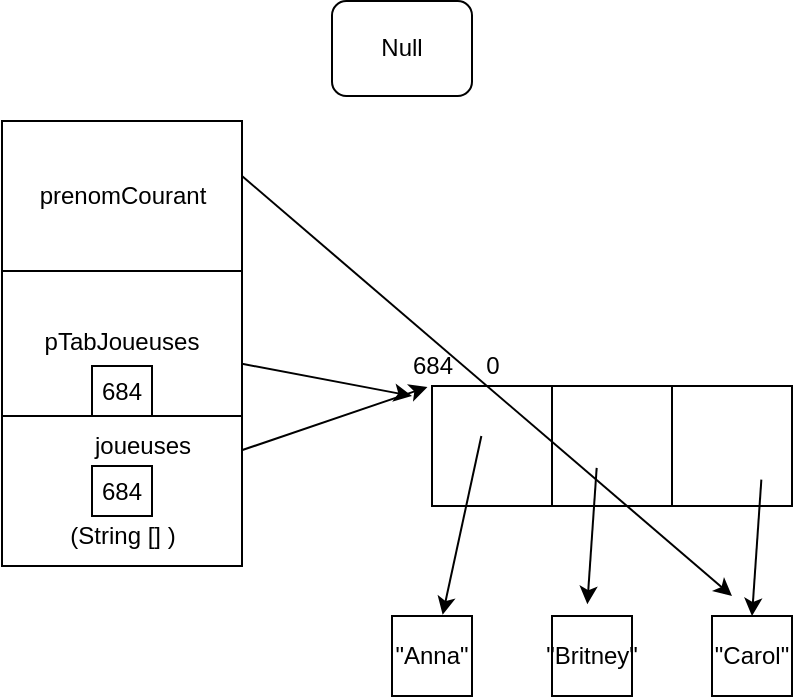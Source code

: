 <mxfile version="14.7.7" type="device"><diagram id="aKiOXQVArOaPSTTGVEsh" name="Page-1"><mxGraphModel dx="594" dy="330" grid="1" gridSize="10" guides="1" tooltips="1" connect="1" arrows="1" fold="1" page="1" pageScale="1" pageWidth="827" pageHeight="1169" math="0" shadow="0"><root><mxCell id="0"/><mxCell id="1" parent="0"/><mxCell id="xJWlMjCIzE6MmAoY6h1f-20" value="" style="rounded=0;whiteSpace=wrap;html=1;" vertex="1" parent="1"><mxGeometry x="320" y="255" width="60" height="60" as="geometry"/></mxCell><mxCell id="xJWlMjCIzE6MmAoY6h1f-21" value="" style="rounded=0;whiteSpace=wrap;html=1;" vertex="1" parent="1"><mxGeometry x="380" y="255" width="60" height="60" as="geometry"/></mxCell><mxCell id="xJWlMjCIzE6MmAoY6h1f-22" value="" style="rounded=0;whiteSpace=wrap;html=1;" vertex="1" parent="1"><mxGeometry x="440" y="255" width="60" height="60" as="geometry"/></mxCell><mxCell id="xJWlMjCIzE6MmAoY6h1f-23" value="684" style="text;html=1;align=center;verticalAlign=middle;resizable=0;points=[];autosize=1;strokeColor=none;" vertex="1" parent="1"><mxGeometry x="300" y="235" width="40" height="20" as="geometry"/></mxCell><mxCell id="xJWlMjCIzE6MmAoY6h1f-24" value="" style="endArrow=classic;html=1;entryX=0.443;entryY=1.026;entryDx=0;entryDy=0;entryPerimeter=0;" edge="1" parent="1" source="xJWlMjCIzE6MmAoY6h1f-18" target="xJWlMjCIzE6MmAoY6h1f-23"><mxGeometry width="50" height="50" relative="1" as="geometry"><mxPoint x="240" y="320" as="sourcePoint"/><mxPoint x="290" y="270" as="targetPoint"/></mxGeometry></mxCell><mxCell id="xJWlMjCIzE6MmAoY6h1f-25" value="&quot;Anna&quot;" style="rounded=0;whiteSpace=wrap;html=1;" vertex="1" parent="1"><mxGeometry x="300" y="370" width="40" height="40" as="geometry"/></mxCell><mxCell id="xJWlMjCIzE6MmAoY6h1f-29" value="0" style="text;html=1;align=center;verticalAlign=middle;resizable=0;points=[];autosize=1;strokeColor=none;" vertex="1" parent="1"><mxGeometry x="340" y="235" width="20" height="20" as="geometry"/></mxCell><mxCell id="xJWlMjCIzE6MmAoY6h1f-30" value="&quot;Britney&quot;" style="rounded=0;whiteSpace=wrap;html=1;" vertex="1" parent="1"><mxGeometry x="380" y="370" width="40" height="40" as="geometry"/></mxCell><mxCell id="xJWlMjCIzE6MmAoY6h1f-31" value="&quot;Carol&quot;" style="rounded=0;whiteSpace=wrap;html=1;" vertex="1" parent="1"><mxGeometry x="460" y="370" width="40" height="40" as="geometry"/></mxCell><mxCell id="xJWlMjCIzE6MmAoY6h1f-32" value="" style="endArrow=classic;html=1;entryX=0.5;entryY=0;entryDx=0;entryDy=0;" edge="1" parent="1" target="xJWlMjCIzE6MmAoY6h1f-31"><mxGeometry width="50" height="50" relative="1" as="geometry"><mxPoint x="484.682" y="301.82" as="sourcePoint"/><mxPoint x="475.31" y="358.18" as="targetPoint"/></mxGeometry></mxCell><mxCell id="xJWlMjCIzE6MmAoY6h1f-33" value="" style="endArrow=classic;html=1;entryX=0.5;entryY=0;entryDx=0;entryDy=0;" edge="1" parent="1"><mxGeometry width="50" height="50" relative="1" as="geometry"><mxPoint x="402.342" y="295.91" as="sourcePoint"/><mxPoint x="397.66" y="364.09" as="targetPoint"/></mxGeometry></mxCell><mxCell id="xJWlMjCIzE6MmAoY6h1f-34" value="" style="endArrow=classic;html=1;entryX=0.633;entryY=-0.017;entryDx=0;entryDy=0;entryPerimeter=0;" edge="1" parent="1" target="xJWlMjCIzE6MmAoY6h1f-25"><mxGeometry width="50" height="50" relative="1" as="geometry"><mxPoint x="344.682" y="280.0" as="sourcePoint"/><mxPoint x="340" y="348.18" as="targetPoint"/></mxGeometry></mxCell><mxCell id="xJWlMjCIzE6MmAoY6h1f-61" value="" style="rounded=0;whiteSpace=wrap;html=1;" vertex="1" parent="1"><mxGeometry x="105" y="270" width="120" height="75" as="geometry"/></mxCell><mxCell id="xJWlMjCIzE6MmAoY6h1f-17" value="joueuses" style="text;html=1;align=center;verticalAlign=middle;resizable=0;points=[];autosize=1;strokeColor=none;" vertex="1" parent="1"><mxGeometry x="140" y="275" width="70" height="20" as="geometry"/></mxCell><mxCell id="xJWlMjCIzE6MmAoY6h1f-18" value="684" style="rounded=0;whiteSpace=wrap;html=1;" vertex="1" parent="1"><mxGeometry x="150" y="295" width="30" height="25" as="geometry"/></mxCell><mxCell id="xJWlMjCIzE6MmAoY6h1f-19" value="(String [] )" style="text;html=1;align=center;verticalAlign=middle;resizable=0;points=[];autosize=1;strokeColor=none;" vertex="1" parent="1"><mxGeometry x="130" y="320" width="70" height="20" as="geometry"/></mxCell><mxCell id="xJWlMjCIzE6MmAoY6h1f-62" value="pTabJoueuses" style="rounded=0;whiteSpace=wrap;html=1;" vertex="1" parent="1"><mxGeometry x="105" y="195" width="120" height="75" as="geometry"/></mxCell><mxCell id="xJWlMjCIzE6MmAoY6h1f-63" value="684" style="rounded=0;whiteSpace=wrap;html=1;" vertex="1" parent="1"><mxGeometry x="150" y="245" width="30" height="25" as="geometry"/></mxCell><mxCell id="xJWlMjCIzE6MmAoY6h1f-64" value="" style="endArrow=classic;html=1;" edge="1" parent="1" source="xJWlMjCIzE6MmAoY6h1f-62"><mxGeometry width="50" height="50" relative="1" as="geometry"><mxPoint x="190" y="312.395" as="sourcePoint"/><mxPoint x="310" y="260" as="targetPoint"/></mxGeometry></mxCell><mxCell id="xJWlMjCIzE6MmAoY6h1f-66" value="" style="rounded=0;whiteSpace=wrap;html=1;" vertex="1" parent="1"><mxGeometry x="105" y="122.5" width="120" height="75" as="geometry"/></mxCell><mxCell id="xJWlMjCIzE6MmAoY6h1f-67" value="prenomCourant" style="text;html=1;align=center;verticalAlign=middle;resizable=0;points=[];autosize=1;strokeColor=none;" vertex="1" parent="1"><mxGeometry x="115" y="150" width="100" height="20" as="geometry"/></mxCell><mxCell id="xJWlMjCIzE6MmAoY6h1f-69" value="Null" style="rounded=1;whiteSpace=wrap;html=1;" vertex="1" parent="1"><mxGeometry x="270" y="62.5" width="70" height="47.5" as="geometry"/></mxCell><mxCell id="xJWlMjCIzE6MmAoY6h1f-70" value="" style="endArrow=classic;html=1;" edge="1" parent="1"><mxGeometry width="50" height="50" relative="1" as="geometry"><mxPoint x="225" y="149.999" as="sourcePoint"/><mxPoint x="470" y="360" as="targetPoint"/></mxGeometry></mxCell></root></mxGraphModel></diagram></mxfile>